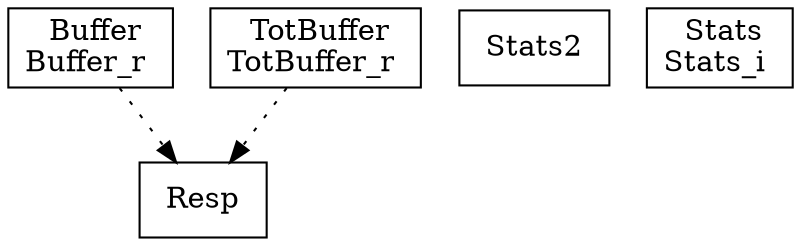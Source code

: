 digraph {
Buffer_r [ label=" Buffer\nBuffer_r " shape= box ]
Resp [ label=" Resp " shape= box ]
Stats2 [ label=" Stats2 " shape= box ]
Stats_i [ label=" Stats\nStats_i " shape= box ]
TotBuffer_r [ label=" TotBuffer\nTotBuffer_r " shape= box ]

"Buffer_r" -> "Resp" [style= dotted ]
"TotBuffer_r" -> "Resp" [style= dotted ]
}
